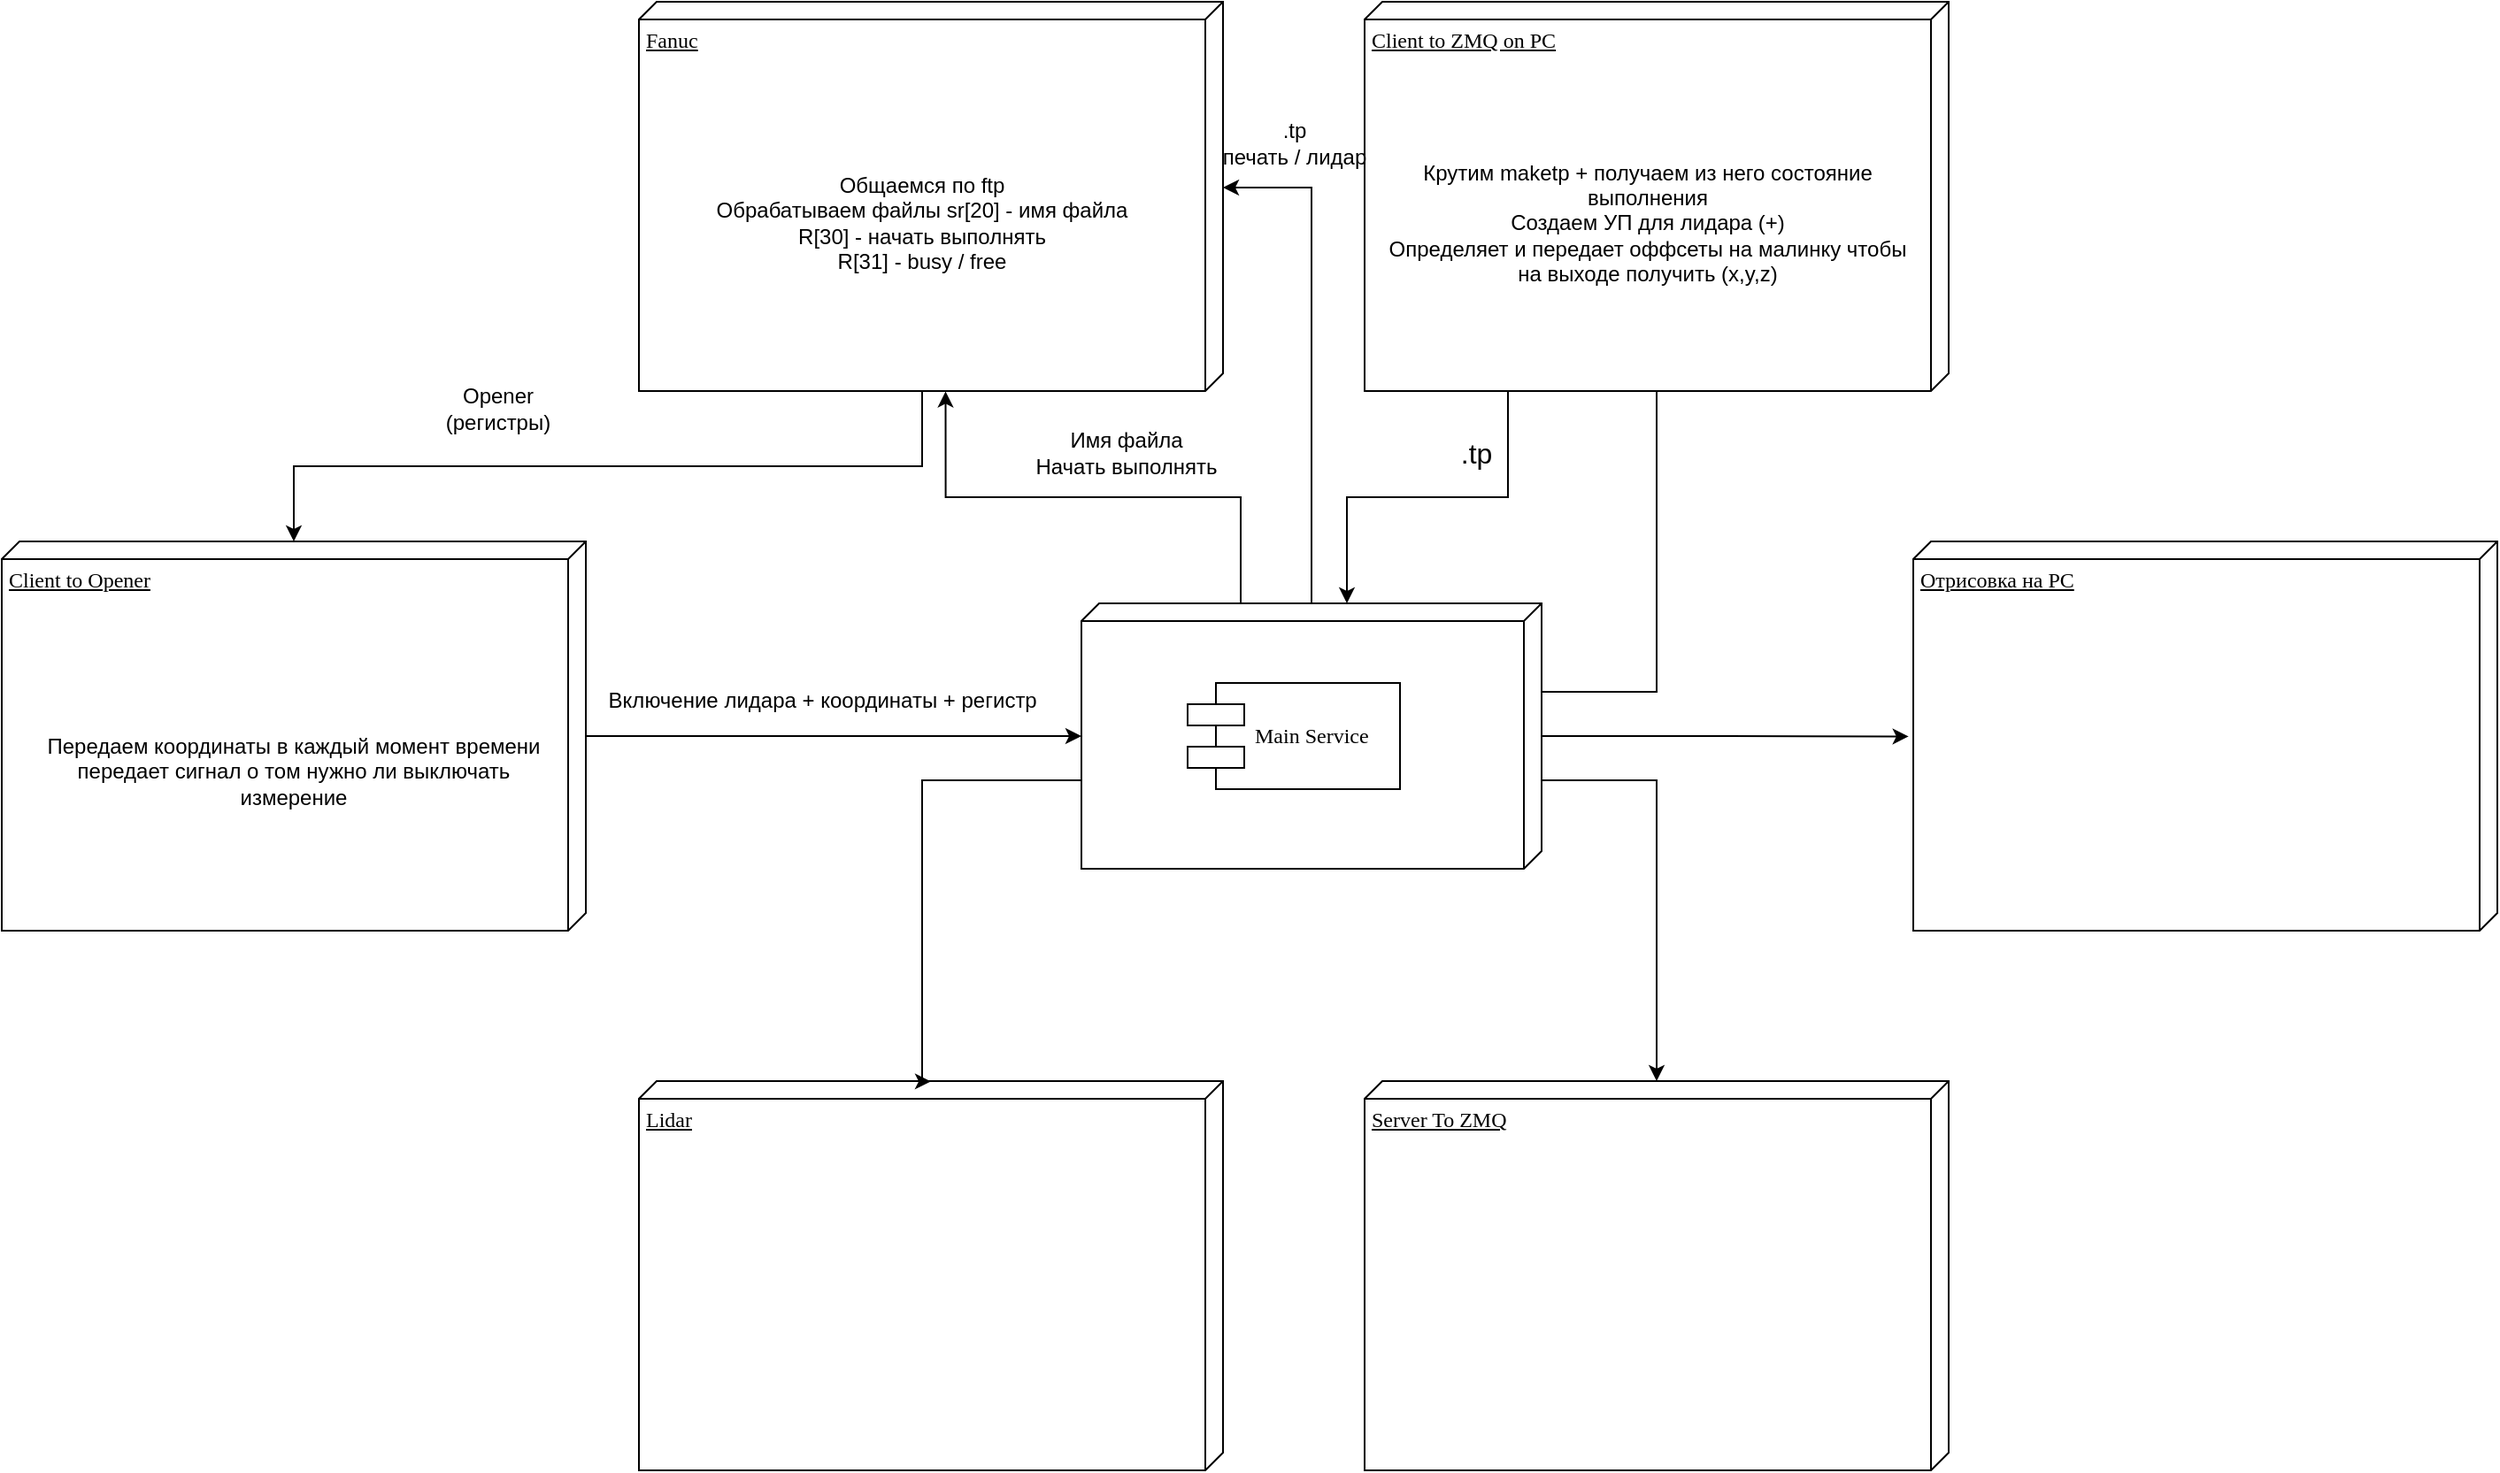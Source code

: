 <mxfile version="22.0.8" type="github">
  <diagram name="Page-1" id="5f0bae14-7c28-e335-631c-24af17079c00">
    <mxGraphModel dx="2493" dy="797" grid="1" gridSize="10" guides="1" tooltips="1" connect="1" arrows="1" fold="1" page="1" pageScale="1" pageWidth="1100" pageHeight="850" background="none" math="0" shadow="0">
      <root>
        <mxCell id="0" />
        <mxCell id="1" parent="0" />
        <mxCell id="39150e848f15840c-1" value="Fanuc" style="verticalAlign=top;align=left;spacingTop=8;spacingLeft=2;spacingRight=12;shape=cube;size=10;direction=south;fontStyle=4;html=1;rounded=0;shadow=0;comic=0;labelBackgroundColor=none;strokeWidth=1;fontFamily=Verdana;fontSize=12" parent="1" vertex="1">
          <mxGeometry x="120" y="70" width="330" height="220" as="geometry" />
        </mxCell>
        <mxCell id="39150e848f15840c-2" value="Client to ZMQ on PC" style="verticalAlign=top;align=left;spacingTop=8;spacingLeft=2;spacingRight=12;shape=cube;size=10;direction=south;fontStyle=4;html=1;rounded=0;shadow=0;comic=0;labelBackgroundColor=none;strokeWidth=1;fontFamily=Verdana;fontSize=12" parent="1" vertex="1">
          <mxGeometry x="530" y="70" width="330" height="220" as="geometry" />
        </mxCell>
        <mxCell id="39150e848f15840c-3" value="" style="verticalAlign=top;align=left;spacingTop=8;spacingLeft=2;spacingRight=12;shape=cube;size=10;direction=south;fontStyle=4;html=1;rounded=0;shadow=0;comic=0;labelBackgroundColor=none;strokeWidth=1;fontFamily=Verdana;fontSize=12" parent="1" vertex="1">
          <mxGeometry x="370" y="410" width="260" height="150" as="geometry" />
        </mxCell>
        <mxCell id="39150e848f15840c-10" value="Main Service" style="shape=component;align=left;spacingLeft=36;rounded=0;shadow=0;comic=0;labelBackgroundColor=none;strokeWidth=1;fontFamily=Verdana;fontSize=12;html=1;" parent="1" vertex="1">
          <mxGeometry x="430" y="455" width="120" height="60" as="geometry" />
        </mxCell>
        <mxCell id="39150e848f15840c-17" style="edgeStyle=orthogonalEdgeStyle;rounded=0;html=1;labelBackgroundColor=none;startArrow=none;startFill=0;startSize=8;endArrow=none;endFill=0;endSize=16;fontFamily=Verdana;fontSize=12;" parent="1" source="39150e848f15840c-3" target="39150e848f15840c-2" edge="1">
          <mxGeometry relative="1" as="geometry">
            <Array as="points">
              <mxPoint x="695" y="460" />
            </Array>
          </mxGeometry>
        </mxCell>
        <mxCell id="WfGRSSMyw_llNKsG44EG-2" value="Opener&lt;br&gt;(регистры)" style="text;html=1;align=center;verticalAlign=middle;resizable=0;points=[];autosize=1;strokeColor=none;fillColor=none;rotation=0;" parent="1" vertex="1">
          <mxGeometry y="280" width="80" height="40" as="geometry" />
        </mxCell>
        <mxCell id="WfGRSSMyw_llNKsG44EG-3" value="Server To ZMQ" style="verticalAlign=top;align=left;spacingTop=8;spacingLeft=2;spacingRight=12;shape=cube;size=10;direction=south;fontStyle=4;html=1;rounded=0;shadow=0;comic=0;labelBackgroundColor=none;strokeWidth=1;fontFamily=Verdana;fontSize=12" parent="1" vertex="1">
          <mxGeometry x="530" y="680" width="330" height="220" as="geometry" />
        </mxCell>
        <mxCell id="WfGRSSMyw_llNKsG44EG-11" style="edgeStyle=orthogonalEdgeStyle;rounded=0;orthogonalLoop=1;jettySize=auto;html=1;entryX=0;entryY=0.5;entryDx=0;entryDy=0;entryPerimeter=0;" parent="1" source="39150e848f15840c-3" target="WfGRSSMyw_llNKsG44EG-3" edge="1">
          <mxGeometry relative="1" as="geometry">
            <mxPoint x="690" y="670" as="targetPoint" />
            <Array as="points">
              <mxPoint x="695" y="510" />
            </Array>
          </mxGeometry>
        </mxCell>
        <mxCell id="WfGRSSMyw_llNKsG44EG-12" value="Lidar" style="verticalAlign=top;align=left;spacingTop=8;spacingLeft=2;spacingRight=12;shape=cube;size=10;direction=south;fontStyle=4;html=1;rounded=0;shadow=0;comic=0;labelBackgroundColor=none;strokeWidth=1;fontFamily=Verdana;fontSize=12" parent="1" vertex="1">
          <mxGeometry x="120" y="680" width="330" height="220" as="geometry" />
        </mxCell>
        <mxCell id="WfGRSSMyw_llNKsG44EG-18" style="edgeStyle=orthogonalEdgeStyle;rounded=0;orthogonalLoop=1;jettySize=auto;html=1;entryX=0.001;entryY=0.5;entryDx=0;entryDy=0;entryPerimeter=0;" parent="1" source="39150e848f15840c-3" target="WfGRSSMyw_llNKsG44EG-12" edge="1">
          <mxGeometry relative="1" as="geometry">
            <Array as="points">
              <mxPoint x="280" y="510" />
              <mxPoint x="280" y="680" />
            </Array>
          </mxGeometry>
        </mxCell>
        <mxCell id="WfGRSSMyw_llNKsG44EG-19" value="Общаемся по ftp&lt;br&gt;Обрабатываем файлы sr[20] - имя файла&lt;br&gt;R[30] - начать выполнять&lt;br&gt;R[31] - busy / free" style="text;html=1;strokeColor=none;fillColor=none;align=center;verticalAlign=middle;whiteSpace=wrap;rounded=0;" parent="1" vertex="1">
          <mxGeometry x="130" y="110" width="300" height="170" as="geometry" />
        </mxCell>
        <mxCell id="WfGRSSMyw_llNKsG44EG-33" style="edgeStyle=orthogonalEdgeStyle;rounded=0;orthogonalLoop=1;jettySize=auto;html=1;" parent="1" edge="1">
          <mxGeometry relative="1" as="geometry">
            <mxPoint x="520" y="410" as="targetPoint" />
            <mxPoint x="611" y="290" as="sourcePoint" />
            <Array as="points">
              <mxPoint x="611" y="350" />
              <mxPoint x="520" y="350" />
            </Array>
          </mxGeometry>
        </mxCell>
        <mxCell id="WfGRSSMyw_llNKsG44EG-20" value="Крутим maketp + получаем из него состояние выполнения&lt;br&gt;Создаем УП для лидара (+)&lt;br&gt;Определяет и передает оффсеты на малинку чтобы на выходе получить (x,y,z)" style="text;html=1;strokeColor=none;fillColor=none;align=center;verticalAlign=middle;whiteSpace=wrap;rounded=0;" parent="1" vertex="1">
          <mxGeometry x="540" y="110" width="300" height="170" as="geometry" />
        </mxCell>
        <mxCell id="WfGRSSMyw_llNKsG44EG-21" value="Отрисовка на PC" style="verticalAlign=top;align=left;spacingTop=8;spacingLeft=2;spacingRight=12;shape=cube;size=10;direction=south;fontStyle=4;html=1;rounded=0;shadow=0;comic=0;labelBackgroundColor=none;strokeWidth=1;fontFamily=Verdana;fontSize=12" parent="1" vertex="1">
          <mxGeometry x="840" y="375" width="330" height="220" as="geometry" />
        </mxCell>
        <mxCell id="WfGRSSMyw_llNKsG44EG-22" style="edgeStyle=orthogonalEdgeStyle;rounded=0;orthogonalLoop=1;jettySize=auto;html=1;entryX=0.501;entryY=1.008;entryDx=0;entryDy=0;entryPerimeter=0;" parent="1" source="39150e848f15840c-3" target="WfGRSSMyw_llNKsG44EG-21" edge="1">
          <mxGeometry relative="1" as="geometry" />
        </mxCell>
        <mxCell id="WfGRSSMyw_llNKsG44EG-25" style="edgeStyle=orthogonalEdgeStyle;rounded=0;orthogonalLoop=1;jettySize=auto;html=1;" parent="1" source="WfGRSSMyw_llNKsG44EG-23" target="39150e848f15840c-3" edge="1">
          <mxGeometry relative="1" as="geometry" />
        </mxCell>
        <mxCell id="WfGRSSMyw_llNKsG44EG-23" value="Client to Opener&lt;br&gt;" style="verticalAlign=top;align=left;spacingTop=8;spacingLeft=2;spacingRight=12;shape=cube;size=10;direction=south;fontStyle=4;html=1;rounded=0;shadow=0;comic=0;labelBackgroundColor=none;strokeWidth=1;fontFamily=Verdana;fontSize=12" parent="1" vertex="1">
          <mxGeometry x="-240" y="375" width="330" height="220" as="geometry" />
        </mxCell>
        <mxCell id="WfGRSSMyw_llNKsG44EG-26" value="Передаем координаты в каждый момент времени&lt;br&gt;передает сигнал о том нужно ли выключать измерение" style="text;html=1;strokeColor=none;fillColor=none;align=center;verticalAlign=middle;whiteSpace=wrap;rounded=0;" parent="1" vertex="1">
          <mxGeometry x="-230" y="420" width="310" height="170" as="geometry" />
        </mxCell>
        <mxCell id="WfGRSSMyw_llNKsG44EG-28" style="edgeStyle=orthogonalEdgeStyle;rounded=0;orthogonalLoop=1;jettySize=auto;html=1;entryX=1.001;entryY=0.475;entryDx=0;entryDy=0;entryPerimeter=0;" parent="1" source="39150e848f15840c-3" target="39150e848f15840c-1" edge="1">
          <mxGeometry relative="1" as="geometry">
            <Array as="points">
              <mxPoint x="460" y="350" />
              <mxPoint x="293" y="350" />
            </Array>
          </mxGeometry>
        </mxCell>
        <mxCell id="WfGRSSMyw_llNKsG44EG-29" value="Имя файла&lt;br&gt;Начать выполнять" style="text;html=1;align=center;verticalAlign=middle;resizable=0;points=[];autosize=1;strokeColor=none;fillColor=none;" parent="1" vertex="1">
          <mxGeometry x="330" y="305" width="130" height="40" as="geometry" />
        </mxCell>
        <mxCell id="WfGRSSMyw_llNKsG44EG-34" value="&lt;font style=&quot;font-size: 16px;&quot;&gt;.tp&amp;nbsp;&lt;/font&gt;" style="text;html=1;align=center;verticalAlign=middle;resizable=0;points=[];autosize=1;strokeColor=none;fillColor=none;" parent="1" vertex="1">
          <mxGeometry x="570" y="310" width="50" height="30" as="geometry" />
        </mxCell>
        <mxCell id="WfGRSSMyw_llNKsG44EG-37" style="edgeStyle=orthogonalEdgeStyle;rounded=0;orthogonalLoop=1;jettySize=auto;html=1;entryX=0;entryY=0;entryDx=105;entryDy=0;entryPerimeter=0;" parent="1" source="39150e848f15840c-3" target="39150e848f15840c-1" edge="1">
          <mxGeometry relative="1" as="geometry" />
        </mxCell>
        <mxCell id="WfGRSSMyw_llNKsG44EG-38" value=".tp&lt;br&gt;печать / лидар" style="text;html=1;align=center;verticalAlign=middle;resizable=0;points=[];autosize=1;strokeColor=none;fillColor=none;" parent="1" vertex="1">
          <mxGeometry x="440" y="130" width="100" height="40" as="geometry" />
        </mxCell>
        <mxCell id="WfGRSSMyw_llNKsG44EG-39" style="edgeStyle=orthogonalEdgeStyle;rounded=0;orthogonalLoop=1;jettySize=auto;html=1;exitX=0;exitY=0;exitDx=220;exitDy=170;exitPerimeter=0;" parent="1" source="39150e848f15840c-1" target="WfGRSSMyw_llNKsG44EG-23" edge="1">
          <mxGeometry relative="1" as="geometry" />
        </mxCell>
        <mxCell id="_K_mVx8vYSZX302gucIz-1" value="Включение лидара + координаты + регистр&amp;nbsp;" style="text;html=1;align=center;verticalAlign=middle;resizable=0;points=[];autosize=1;strokeColor=none;fillColor=none;" parent="1" vertex="1">
          <mxGeometry x="90" y="450" width="270" height="30" as="geometry" />
        </mxCell>
      </root>
    </mxGraphModel>
  </diagram>
</mxfile>
